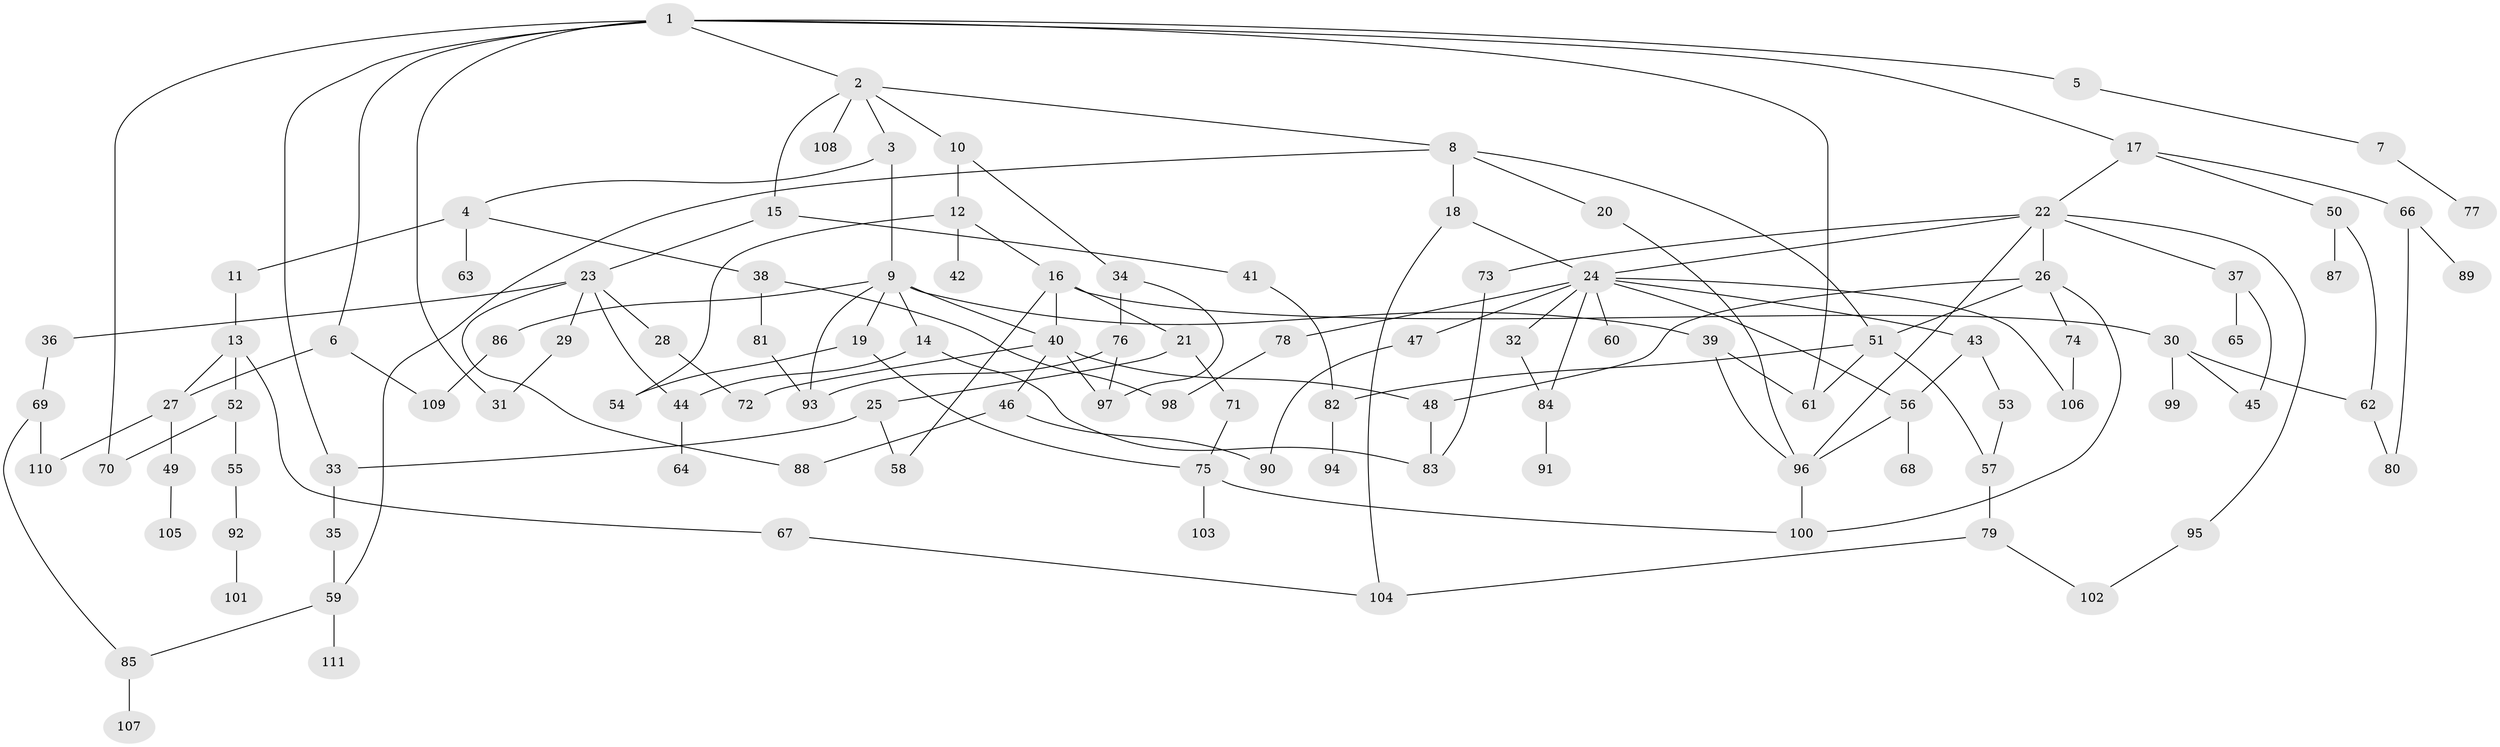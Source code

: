 // Generated by graph-tools (version 1.1) at 2025/25/03/09/25 03:25:31]
// undirected, 111 vertices, 154 edges
graph export_dot {
graph [start="1"]
  node [color=gray90,style=filled];
  1;
  2;
  3;
  4;
  5;
  6;
  7;
  8;
  9;
  10;
  11;
  12;
  13;
  14;
  15;
  16;
  17;
  18;
  19;
  20;
  21;
  22;
  23;
  24;
  25;
  26;
  27;
  28;
  29;
  30;
  31;
  32;
  33;
  34;
  35;
  36;
  37;
  38;
  39;
  40;
  41;
  42;
  43;
  44;
  45;
  46;
  47;
  48;
  49;
  50;
  51;
  52;
  53;
  54;
  55;
  56;
  57;
  58;
  59;
  60;
  61;
  62;
  63;
  64;
  65;
  66;
  67;
  68;
  69;
  70;
  71;
  72;
  73;
  74;
  75;
  76;
  77;
  78;
  79;
  80;
  81;
  82;
  83;
  84;
  85;
  86;
  87;
  88;
  89;
  90;
  91;
  92;
  93;
  94;
  95;
  96;
  97;
  98;
  99;
  100;
  101;
  102;
  103;
  104;
  105;
  106;
  107;
  108;
  109;
  110;
  111;
  1 -- 2;
  1 -- 5;
  1 -- 6;
  1 -- 17;
  1 -- 31;
  1 -- 33;
  1 -- 70;
  1 -- 61;
  2 -- 3;
  2 -- 8;
  2 -- 10;
  2 -- 15;
  2 -- 108;
  3 -- 4;
  3 -- 9;
  4 -- 11;
  4 -- 38;
  4 -- 63;
  5 -- 7;
  6 -- 109;
  6 -- 27;
  7 -- 77;
  8 -- 18;
  8 -- 20;
  8 -- 51;
  8 -- 59;
  9 -- 14;
  9 -- 19;
  9 -- 39;
  9 -- 40;
  9 -- 86;
  9 -- 93;
  10 -- 12;
  10 -- 34;
  11 -- 13;
  12 -- 16;
  12 -- 42;
  12 -- 54;
  13 -- 27;
  13 -- 52;
  13 -- 67;
  14 -- 83;
  14 -- 44;
  15 -- 23;
  15 -- 41;
  16 -- 21;
  16 -- 30;
  16 -- 58;
  16 -- 40;
  17 -- 22;
  17 -- 50;
  17 -- 66;
  18 -- 104;
  18 -- 24;
  19 -- 54;
  19 -- 75;
  20 -- 96;
  21 -- 25;
  21 -- 71;
  22 -- 24;
  22 -- 26;
  22 -- 37;
  22 -- 73;
  22 -- 95;
  22 -- 96;
  23 -- 28;
  23 -- 29;
  23 -- 36;
  23 -- 44;
  23 -- 88;
  24 -- 32;
  24 -- 43;
  24 -- 47;
  24 -- 56;
  24 -- 60;
  24 -- 78;
  24 -- 106;
  24 -- 84;
  25 -- 58;
  25 -- 33;
  26 -- 74;
  26 -- 100;
  26 -- 48;
  26 -- 51;
  27 -- 49;
  27 -- 110;
  28 -- 72;
  29 -- 31;
  30 -- 45;
  30 -- 62;
  30 -- 99;
  32 -- 84;
  33 -- 35;
  34 -- 76;
  34 -- 97;
  35 -- 59;
  36 -- 69;
  37 -- 65;
  37 -- 45;
  38 -- 81;
  38 -- 98;
  39 -- 61;
  39 -- 96;
  40 -- 46;
  40 -- 48;
  40 -- 72;
  40 -- 97;
  41 -- 82;
  43 -- 53;
  43 -- 56;
  44 -- 64;
  46 -- 90;
  46 -- 88;
  47 -- 90;
  48 -- 83;
  49 -- 105;
  50 -- 87;
  50 -- 62;
  51 -- 57;
  51 -- 61;
  51 -- 82;
  52 -- 55;
  52 -- 70;
  53 -- 57;
  55 -- 92;
  56 -- 68;
  56 -- 96;
  57 -- 79;
  59 -- 111;
  59 -- 85;
  62 -- 80;
  66 -- 89;
  66 -- 80;
  67 -- 104;
  69 -- 85;
  69 -- 110;
  71 -- 75;
  73 -- 83;
  74 -- 106;
  75 -- 100;
  75 -- 103;
  76 -- 93;
  76 -- 97;
  78 -- 98;
  79 -- 102;
  79 -- 104;
  81 -- 93;
  82 -- 94;
  84 -- 91;
  85 -- 107;
  86 -- 109;
  92 -- 101;
  95 -- 102;
  96 -- 100;
}
